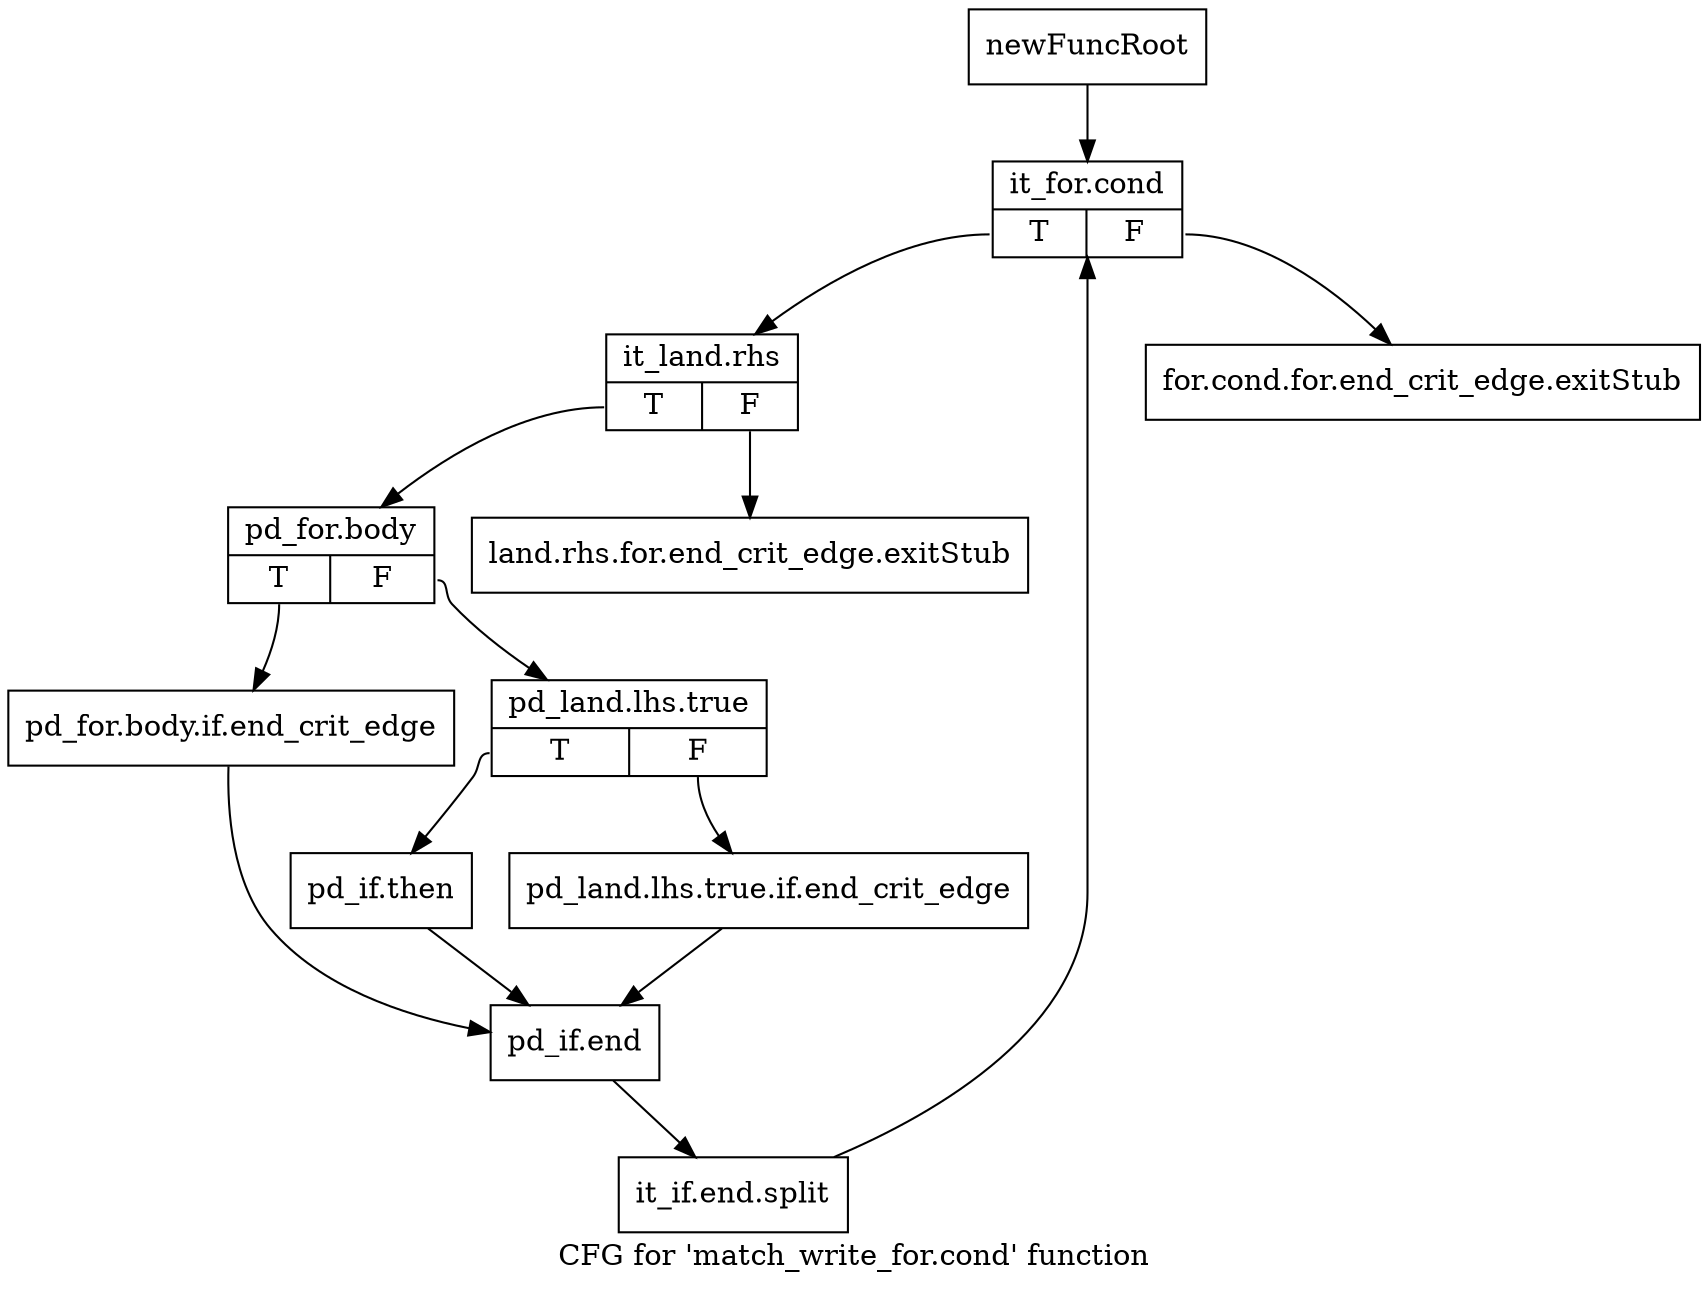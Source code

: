 digraph "CFG for 'match_write_for.cond' function" {
	label="CFG for 'match_write_for.cond' function";

	Node0x1351620 [shape=record,label="{newFuncRoot}"];
	Node0x1351620 -> Node0x1351710;
	Node0x1351670 [shape=record,label="{for.cond.for.end_crit_edge.exitStub}"];
	Node0x13516c0 [shape=record,label="{land.rhs.for.end_crit_edge.exitStub}"];
	Node0x1351710 [shape=record,label="{it_for.cond|{<s0>T|<s1>F}}"];
	Node0x1351710:s0 -> Node0x1351760;
	Node0x1351710:s1 -> Node0x1351670;
	Node0x1351760 [shape=record,label="{it_land.rhs|{<s0>T|<s1>F}}"];
	Node0x1351760:s0 -> Node0x13517b0;
	Node0x1351760:s1 -> Node0x13516c0;
	Node0x13517b0 [shape=record,label="{pd_for.body|{<s0>T|<s1>F}}"];
	Node0x13517b0:s0 -> Node0x13518f0;
	Node0x13517b0:s1 -> Node0x1351800;
	Node0x1351800 [shape=record,label="{pd_land.lhs.true|{<s0>T|<s1>F}}"];
	Node0x1351800:s0 -> Node0x13518a0;
	Node0x1351800:s1 -> Node0x1351850;
	Node0x1351850 [shape=record,label="{pd_land.lhs.true.if.end_crit_edge}"];
	Node0x1351850 -> Node0x1351940;
	Node0x13518a0 [shape=record,label="{pd_if.then}"];
	Node0x13518a0 -> Node0x1351940;
	Node0x13518f0 [shape=record,label="{pd_for.body.if.end_crit_edge}"];
	Node0x13518f0 -> Node0x1351940;
	Node0x1351940 [shape=record,label="{pd_if.end}"];
	Node0x1351940 -> Node0x16101b0;
	Node0x16101b0 [shape=record,label="{it_if.end.split}"];
	Node0x16101b0 -> Node0x1351710;
}
